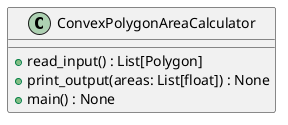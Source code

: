 @startuml
class ConvexPolygonAreaCalculator {
    + read_input() : List[Polygon]
    + print_output(areas: List[float]) : None
    + main() : None
}
@enduml
